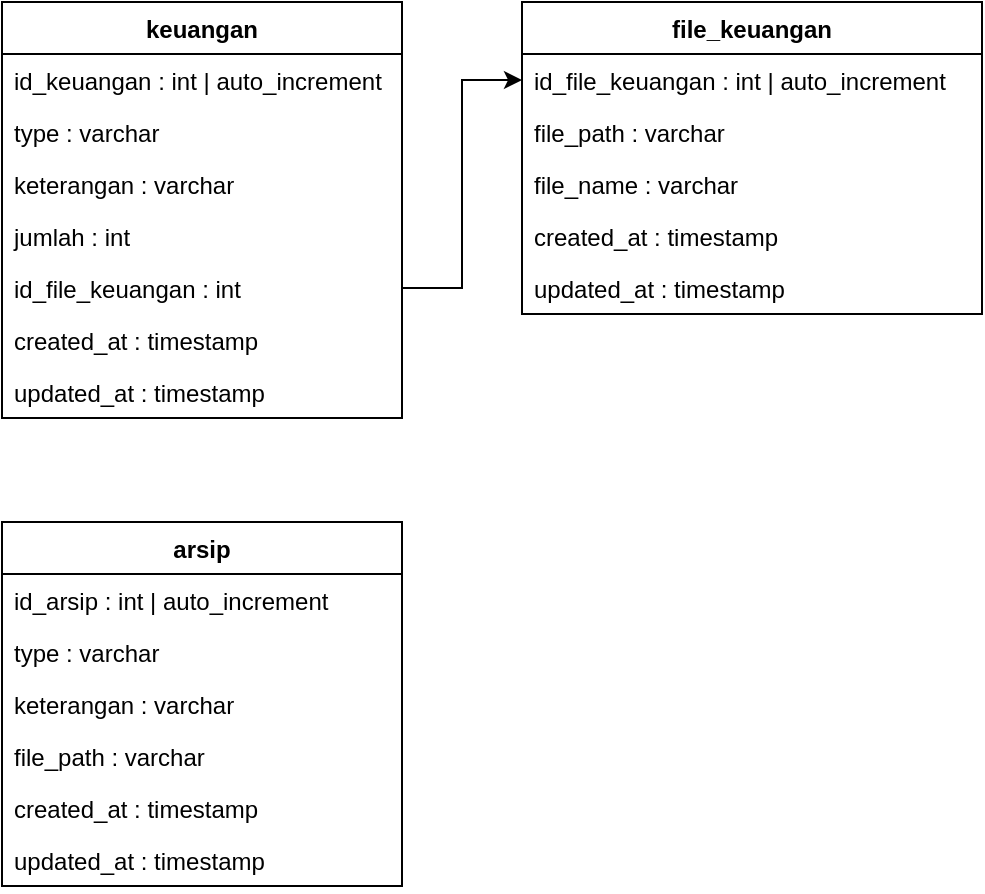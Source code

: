 <mxfile version="15.7.0" type="device"><diagram id="cPw3YO-4t0avJDiEQmg8" name="Page-1"><mxGraphModel dx="868" dy="469" grid="1" gridSize="10" guides="1" tooltips="1" connect="1" arrows="1" fold="1" page="1" pageScale="1" pageWidth="850" pageHeight="1100" math="0" shadow="0"><root><mxCell id="0"/><mxCell id="1" parent="0"/><mxCell id="nk4pnE1JMxxrvmOzdx9C-1" value="keuangan" style="swimlane;fontStyle=1;align=center;verticalAlign=top;childLayout=stackLayout;horizontal=1;startSize=26;horizontalStack=0;resizeParent=1;resizeParentMax=0;resizeLast=0;collapsible=1;marginBottom=0;" vertex="1" parent="1"><mxGeometry x="80" y="40" width="200" height="208" as="geometry"/></mxCell><mxCell id="nk4pnE1JMxxrvmOzdx9C-2" value="id_keuangan : int | auto_increment" style="text;strokeColor=none;fillColor=none;align=left;verticalAlign=top;spacingLeft=4;spacingRight=4;overflow=hidden;rotatable=0;points=[[0,0.5],[1,0.5]];portConstraint=eastwest;" vertex="1" parent="nk4pnE1JMxxrvmOzdx9C-1"><mxGeometry y="26" width="200" height="26" as="geometry"/></mxCell><mxCell id="nk4pnE1JMxxrvmOzdx9C-4" value="type : varchar" style="text;strokeColor=none;fillColor=none;align=left;verticalAlign=top;spacingLeft=4;spacingRight=4;overflow=hidden;rotatable=0;points=[[0,0.5],[1,0.5]];portConstraint=eastwest;" vertex="1" parent="nk4pnE1JMxxrvmOzdx9C-1"><mxGeometry y="52" width="200" height="26" as="geometry"/></mxCell><mxCell id="nk4pnE1JMxxrvmOzdx9C-6" value="keterangan : varchar" style="text;strokeColor=none;fillColor=none;align=left;verticalAlign=top;spacingLeft=4;spacingRight=4;overflow=hidden;rotatable=0;points=[[0,0.5],[1,0.5]];portConstraint=eastwest;" vertex="1" parent="nk4pnE1JMxxrvmOzdx9C-1"><mxGeometry y="78" width="200" height="26" as="geometry"/></mxCell><mxCell id="nk4pnE1JMxxrvmOzdx9C-7" value="jumlah : int" style="text;strokeColor=none;fillColor=none;align=left;verticalAlign=top;spacingLeft=4;spacingRight=4;overflow=hidden;rotatable=0;points=[[0,0.5],[1,0.5]];portConstraint=eastwest;" vertex="1" parent="nk4pnE1JMxxrvmOzdx9C-1"><mxGeometry y="104" width="200" height="26" as="geometry"/></mxCell><mxCell id="nk4pnE1JMxxrvmOzdx9C-11" value="id_file_keuangan : int" style="text;strokeColor=none;fillColor=none;align=left;verticalAlign=top;spacingLeft=4;spacingRight=4;overflow=hidden;rotatable=0;points=[[0,0.5],[1,0.5]];portConstraint=eastwest;" vertex="1" parent="nk4pnE1JMxxrvmOzdx9C-1"><mxGeometry y="130" width="200" height="26" as="geometry"/></mxCell><mxCell id="nk4pnE1JMxxrvmOzdx9C-12" value="created_at : timestamp" style="text;strokeColor=none;fillColor=none;align=left;verticalAlign=top;spacingLeft=4;spacingRight=4;overflow=hidden;rotatable=0;points=[[0,0.5],[1,0.5]];portConstraint=eastwest;" vertex="1" parent="nk4pnE1JMxxrvmOzdx9C-1"><mxGeometry y="156" width="200" height="26" as="geometry"/></mxCell><mxCell id="nk4pnE1JMxxrvmOzdx9C-22" value="updated_at : timestamp" style="text;strokeColor=none;fillColor=none;align=left;verticalAlign=top;spacingLeft=4;spacingRight=4;overflow=hidden;rotatable=0;points=[[0,0.5],[1,0.5]];portConstraint=eastwest;" vertex="1" parent="nk4pnE1JMxxrvmOzdx9C-1"><mxGeometry y="182" width="200" height="26" as="geometry"/></mxCell><mxCell id="nk4pnE1JMxxrvmOzdx9C-14" value="file_keuangan" style="swimlane;fontStyle=1;align=center;verticalAlign=top;childLayout=stackLayout;horizontal=1;startSize=26;horizontalStack=0;resizeParent=1;resizeParentMax=0;resizeLast=0;collapsible=1;marginBottom=0;" vertex="1" parent="1"><mxGeometry x="340" y="40" width="230" height="156" as="geometry"/></mxCell><mxCell id="nk4pnE1JMxxrvmOzdx9C-15" value="id_file_keuangan : int | auto_increment" style="text;strokeColor=none;fillColor=none;align=left;verticalAlign=top;spacingLeft=4;spacingRight=4;overflow=hidden;rotatable=0;points=[[0,0.5],[1,0.5]];portConstraint=eastwest;" vertex="1" parent="nk4pnE1JMxxrvmOzdx9C-14"><mxGeometry y="26" width="230" height="26" as="geometry"/></mxCell><mxCell id="nk4pnE1JMxxrvmOzdx9C-18" value="file_path : varchar" style="text;strokeColor=none;fillColor=none;align=left;verticalAlign=top;spacingLeft=4;spacingRight=4;overflow=hidden;rotatable=0;points=[[0,0.5],[1,0.5]];portConstraint=eastwest;" vertex="1" parent="nk4pnE1JMxxrvmOzdx9C-14"><mxGeometry y="52" width="230" height="26" as="geometry"/></mxCell><mxCell id="nk4pnE1JMxxrvmOzdx9C-19" value="file_name : varchar" style="text;strokeColor=none;fillColor=none;align=left;verticalAlign=top;spacingLeft=4;spacingRight=4;overflow=hidden;rotatable=0;points=[[0,0.5],[1,0.5]];portConstraint=eastwest;" vertex="1" parent="nk4pnE1JMxxrvmOzdx9C-14"><mxGeometry y="78" width="230" height="26" as="geometry"/></mxCell><mxCell id="nk4pnE1JMxxrvmOzdx9C-20" value="created_at : timestamp" style="text;strokeColor=none;fillColor=none;align=left;verticalAlign=top;spacingLeft=4;spacingRight=4;overflow=hidden;rotatable=0;points=[[0,0.5],[1,0.5]];portConstraint=eastwest;" vertex="1" parent="nk4pnE1JMxxrvmOzdx9C-14"><mxGeometry y="104" width="230" height="26" as="geometry"/></mxCell><mxCell id="nk4pnE1JMxxrvmOzdx9C-21" value="updated_at : timestamp" style="text;strokeColor=none;fillColor=none;align=left;verticalAlign=top;spacingLeft=4;spacingRight=4;overflow=hidden;rotatable=0;points=[[0,0.5],[1,0.5]];portConstraint=eastwest;" vertex="1" parent="nk4pnE1JMxxrvmOzdx9C-14"><mxGeometry y="130" width="230" height="26" as="geometry"/></mxCell><mxCell id="nk4pnE1JMxxrvmOzdx9C-23" style="edgeStyle=orthogonalEdgeStyle;rounded=0;orthogonalLoop=1;jettySize=auto;html=1;entryX=0;entryY=0.5;entryDx=0;entryDy=0;" edge="1" parent="1" source="nk4pnE1JMxxrvmOzdx9C-11" target="nk4pnE1JMxxrvmOzdx9C-15"><mxGeometry relative="1" as="geometry"/></mxCell><mxCell id="nk4pnE1JMxxrvmOzdx9C-24" value="arsip" style="swimlane;fontStyle=1;align=center;verticalAlign=top;childLayout=stackLayout;horizontal=1;startSize=26;horizontalStack=0;resizeParent=1;resizeParentMax=0;resizeLast=0;collapsible=1;marginBottom=0;" vertex="1" parent="1"><mxGeometry x="80" y="300" width="200" height="182" as="geometry"/></mxCell><mxCell id="nk4pnE1JMxxrvmOzdx9C-25" value="id_arsip : int | auto_increment" style="text;strokeColor=none;fillColor=none;align=left;verticalAlign=top;spacingLeft=4;spacingRight=4;overflow=hidden;rotatable=0;points=[[0,0.5],[1,0.5]];portConstraint=eastwest;" vertex="1" parent="nk4pnE1JMxxrvmOzdx9C-24"><mxGeometry y="26" width="200" height="26" as="geometry"/></mxCell><mxCell id="nk4pnE1JMxxrvmOzdx9C-26" value="type : varchar" style="text;strokeColor=none;fillColor=none;align=left;verticalAlign=top;spacingLeft=4;spacingRight=4;overflow=hidden;rotatable=0;points=[[0,0.5],[1,0.5]];portConstraint=eastwest;" vertex="1" parent="nk4pnE1JMxxrvmOzdx9C-24"><mxGeometry y="52" width="200" height="26" as="geometry"/></mxCell><mxCell id="nk4pnE1JMxxrvmOzdx9C-27" value="keterangan : varchar" style="text;strokeColor=none;fillColor=none;align=left;verticalAlign=top;spacingLeft=4;spacingRight=4;overflow=hidden;rotatable=0;points=[[0,0.5],[1,0.5]];portConstraint=eastwest;" vertex="1" parent="nk4pnE1JMxxrvmOzdx9C-24"><mxGeometry y="78" width="200" height="26" as="geometry"/></mxCell><mxCell id="nk4pnE1JMxxrvmOzdx9C-29" value="file_path : varchar" style="text;strokeColor=none;fillColor=none;align=left;verticalAlign=top;spacingLeft=4;spacingRight=4;overflow=hidden;rotatable=0;points=[[0,0.5],[1,0.5]];portConstraint=eastwest;" vertex="1" parent="nk4pnE1JMxxrvmOzdx9C-24"><mxGeometry y="104" width="200" height="26" as="geometry"/></mxCell><mxCell id="nk4pnE1JMxxrvmOzdx9C-30" value="created_at : timestamp" style="text;strokeColor=none;fillColor=none;align=left;verticalAlign=top;spacingLeft=4;spacingRight=4;overflow=hidden;rotatable=0;points=[[0,0.5],[1,0.5]];portConstraint=eastwest;" vertex="1" parent="nk4pnE1JMxxrvmOzdx9C-24"><mxGeometry y="130" width="200" height="26" as="geometry"/></mxCell><mxCell id="nk4pnE1JMxxrvmOzdx9C-31" value="updated_at : timestamp" style="text;strokeColor=none;fillColor=none;align=left;verticalAlign=top;spacingLeft=4;spacingRight=4;overflow=hidden;rotatable=0;points=[[0,0.5],[1,0.5]];portConstraint=eastwest;" vertex="1" parent="nk4pnE1JMxxrvmOzdx9C-24"><mxGeometry y="156" width="200" height="26" as="geometry"/></mxCell></root></mxGraphModel></diagram></mxfile>